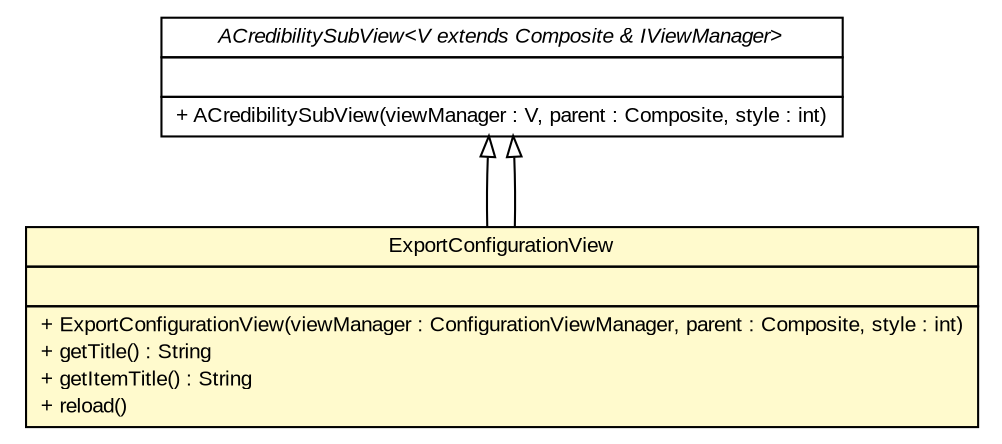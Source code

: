 #!/usr/local/bin/dot
#
# Class diagram 
# Generated by UMLGraph version R5_6-24-gf6e263 (http://www.umlgraph.org/)
#

digraph G {
	edge [fontname="arial",fontsize=10,labelfontname="arial",labelfontsize=10];
	node [fontname="arial",fontsize=10,shape=plaintext];
	nodesep=0.25;
	ranksep=0.5;
	// gov.sandia.cf.parts.ui.ACredibilitySubView<V extends org.eclipse.swt.widgets.Composite & gov.sandia.cf.parts.ui.IViewManager>
	c106838 [label=<<table title="gov.sandia.cf.parts.ui.ACredibilitySubView" border="0" cellborder="1" cellspacing="0" cellpadding="2" port="p" href="../ACredibilitySubView.html">
		<tr><td><table border="0" cellspacing="0" cellpadding="1">
<tr><td align="center" balign="center"><font face="arial italic"> ACredibilitySubView&lt;V extends Composite &amp; IViewManager&gt; </font></td></tr>
		</table></td></tr>
		<tr><td><table border="0" cellspacing="0" cellpadding="1">
<tr><td align="left" balign="left">  </td></tr>
		</table></td></tr>
		<tr><td><table border="0" cellspacing="0" cellpadding="1">
<tr><td align="left" balign="left"> + ACredibilitySubView(viewManager : V, parent : Composite, style : int) </td></tr>
		</table></td></tr>
		</table>>, URL="../ACredibilitySubView.html", fontname="arial", fontcolor="black", fontsize=10.0];
	// gov.sandia.cf.parts.ui.configuration.ExportConfigurationView
	c106842 [label=<<table title="gov.sandia.cf.parts.ui.configuration.ExportConfigurationView" border="0" cellborder="1" cellspacing="0" cellpadding="2" port="p" bgcolor="lemonChiffon" href="./ExportConfigurationView.html">
		<tr><td><table border="0" cellspacing="0" cellpadding="1">
<tr><td align="center" balign="center"> ExportConfigurationView </td></tr>
		</table></td></tr>
		<tr><td><table border="0" cellspacing="0" cellpadding="1">
<tr><td align="left" balign="left">  </td></tr>
		</table></td></tr>
		<tr><td><table border="0" cellspacing="0" cellpadding="1">
<tr><td align="left" balign="left"> + ExportConfigurationView(viewManager : ConfigurationViewManager, parent : Composite, style : int) </td></tr>
<tr><td align="left" balign="left"> + getTitle() : String </td></tr>
<tr><td align="left" balign="left"> + getItemTitle() : String </td></tr>
<tr><td align="left" balign="left"> + reload() </td></tr>
		</table></td></tr>
		</table>>, URL="./ExportConfigurationView.html", fontname="arial", fontcolor="black", fontsize=10.0];
	//gov.sandia.cf.parts.ui.configuration.ExportConfigurationView extends gov.sandia.cf.parts.ui.ACredibilitySubView<gov.sandia.cf.parts.ui.configuration.ConfigurationViewManager>
	c106838:p -> c106842:p [dir=back,arrowtail=empty];
	//gov.sandia.cf.parts.ui.configuration.ExportConfigurationView extends gov.sandia.cf.parts.ui.ACredibilitySubView<gov.sandia.cf.parts.ui.configuration.ConfigurationViewManager>
	c106838:p -> c106842:p [dir=back,arrowtail=empty];
}

